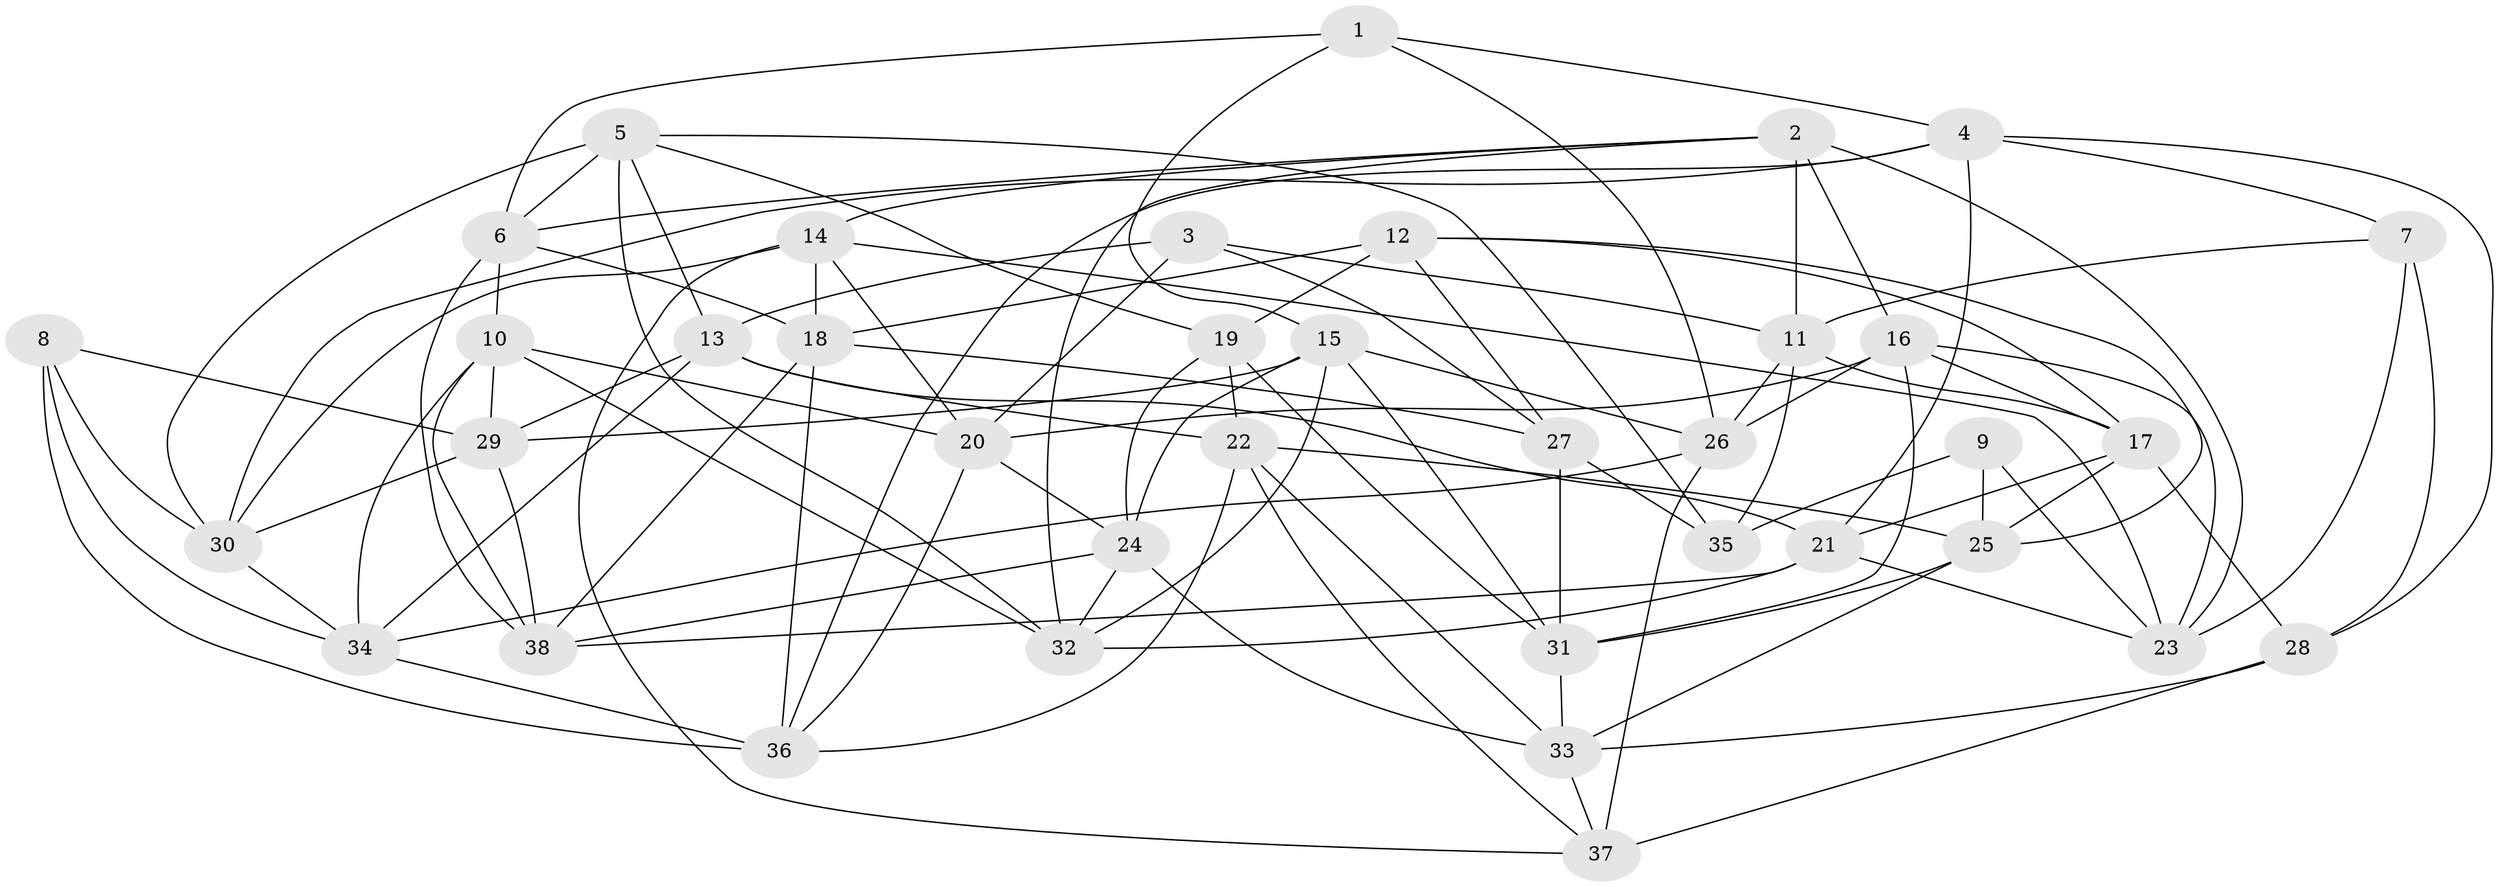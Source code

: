 // original degree distribution, {4: 1.0}
// Generated by graph-tools (version 1.1) at 2025/50/03/09/25 03:50:49]
// undirected, 38 vertices, 105 edges
graph export_dot {
graph [start="1"]
  node [color=gray90,style=filled];
  1;
  2;
  3;
  4;
  5;
  6;
  7;
  8;
  9;
  10;
  11;
  12;
  13;
  14;
  15;
  16;
  17;
  18;
  19;
  20;
  21;
  22;
  23;
  24;
  25;
  26;
  27;
  28;
  29;
  30;
  31;
  32;
  33;
  34;
  35;
  36;
  37;
  38;
  1 -- 4 [weight=1.0];
  1 -- 6 [weight=1.0];
  1 -- 15 [weight=1.0];
  1 -- 26 [weight=1.0];
  2 -- 6 [weight=1.0];
  2 -- 11 [weight=1.0];
  2 -- 14 [weight=1.0];
  2 -- 16 [weight=1.0];
  2 -- 23 [weight=1.0];
  2 -- 32 [weight=1.0];
  3 -- 11 [weight=1.0];
  3 -- 13 [weight=1.0];
  3 -- 20 [weight=1.0];
  3 -- 27 [weight=1.0];
  4 -- 7 [weight=1.0];
  4 -- 21 [weight=1.0];
  4 -- 28 [weight=1.0];
  4 -- 30 [weight=1.0];
  4 -- 36 [weight=1.0];
  5 -- 6 [weight=1.0];
  5 -- 13 [weight=1.0];
  5 -- 19 [weight=1.0];
  5 -- 30 [weight=1.0];
  5 -- 32 [weight=1.0];
  5 -- 35 [weight=1.0];
  6 -- 10 [weight=1.0];
  6 -- 18 [weight=1.0];
  6 -- 38 [weight=1.0];
  7 -- 11 [weight=1.0];
  7 -- 23 [weight=1.0];
  7 -- 28 [weight=1.0];
  8 -- 29 [weight=1.0];
  8 -- 30 [weight=1.0];
  8 -- 34 [weight=1.0];
  8 -- 36 [weight=1.0];
  9 -- 23 [weight=1.0];
  9 -- 25 [weight=1.0];
  9 -- 35 [weight=2.0];
  10 -- 20 [weight=1.0];
  10 -- 29 [weight=1.0];
  10 -- 32 [weight=1.0];
  10 -- 34 [weight=1.0];
  10 -- 38 [weight=1.0];
  11 -- 17 [weight=1.0];
  11 -- 26 [weight=1.0];
  11 -- 35 [weight=1.0];
  12 -- 17 [weight=1.0];
  12 -- 18 [weight=1.0];
  12 -- 19 [weight=2.0];
  12 -- 25 [weight=1.0];
  12 -- 27 [weight=1.0];
  13 -- 21 [weight=1.0];
  13 -- 22 [weight=1.0];
  13 -- 29 [weight=1.0];
  13 -- 34 [weight=1.0];
  14 -- 18 [weight=1.0];
  14 -- 20 [weight=1.0];
  14 -- 23 [weight=1.0];
  14 -- 30 [weight=1.0];
  14 -- 37 [weight=1.0];
  15 -- 24 [weight=1.0];
  15 -- 26 [weight=1.0];
  15 -- 29 [weight=1.0];
  15 -- 31 [weight=1.0];
  15 -- 32 [weight=1.0];
  16 -- 17 [weight=1.0];
  16 -- 20 [weight=1.0];
  16 -- 23 [weight=1.0];
  16 -- 26 [weight=1.0];
  16 -- 31 [weight=1.0];
  17 -- 21 [weight=1.0];
  17 -- 25 [weight=1.0];
  17 -- 28 [weight=1.0];
  18 -- 27 [weight=1.0];
  18 -- 36 [weight=1.0];
  18 -- 38 [weight=1.0];
  19 -- 22 [weight=1.0];
  19 -- 24 [weight=1.0];
  19 -- 31 [weight=1.0];
  20 -- 24 [weight=1.0];
  20 -- 36 [weight=1.0];
  21 -- 23 [weight=1.0];
  21 -- 32 [weight=1.0];
  21 -- 38 [weight=1.0];
  22 -- 25 [weight=1.0];
  22 -- 33 [weight=1.0];
  22 -- 36 [weight=1.0];
  22 -- 37 [weight=1.0];
  24 -- 32 [weight=1.0];
  24 -- 33 [weight=1.0];
  24 -- 38 [weight=1.0];
  25 -- 31 [weight=1.0];
  25 -- 33 [weight=1.0];
  26 -- 34 [weight=1.0];
  26 -- 37 [weight=1.0];
  27 -- 31 [weight=1.0];
  27 -- 35 [weight=2.0];
  28 -- 33 [weight=1.0];
  28 -- 37 [weight=2.0];
  29 -- 30 [weight=1.0];
  29 -- 38 [weight=1.0];
  30 -- 34 [weight=1.0];
  31 -- 33 [weight=1.0];
  33 -- 37 [weight=1.0];
  34 -- 36 [weight=1.0];
}
